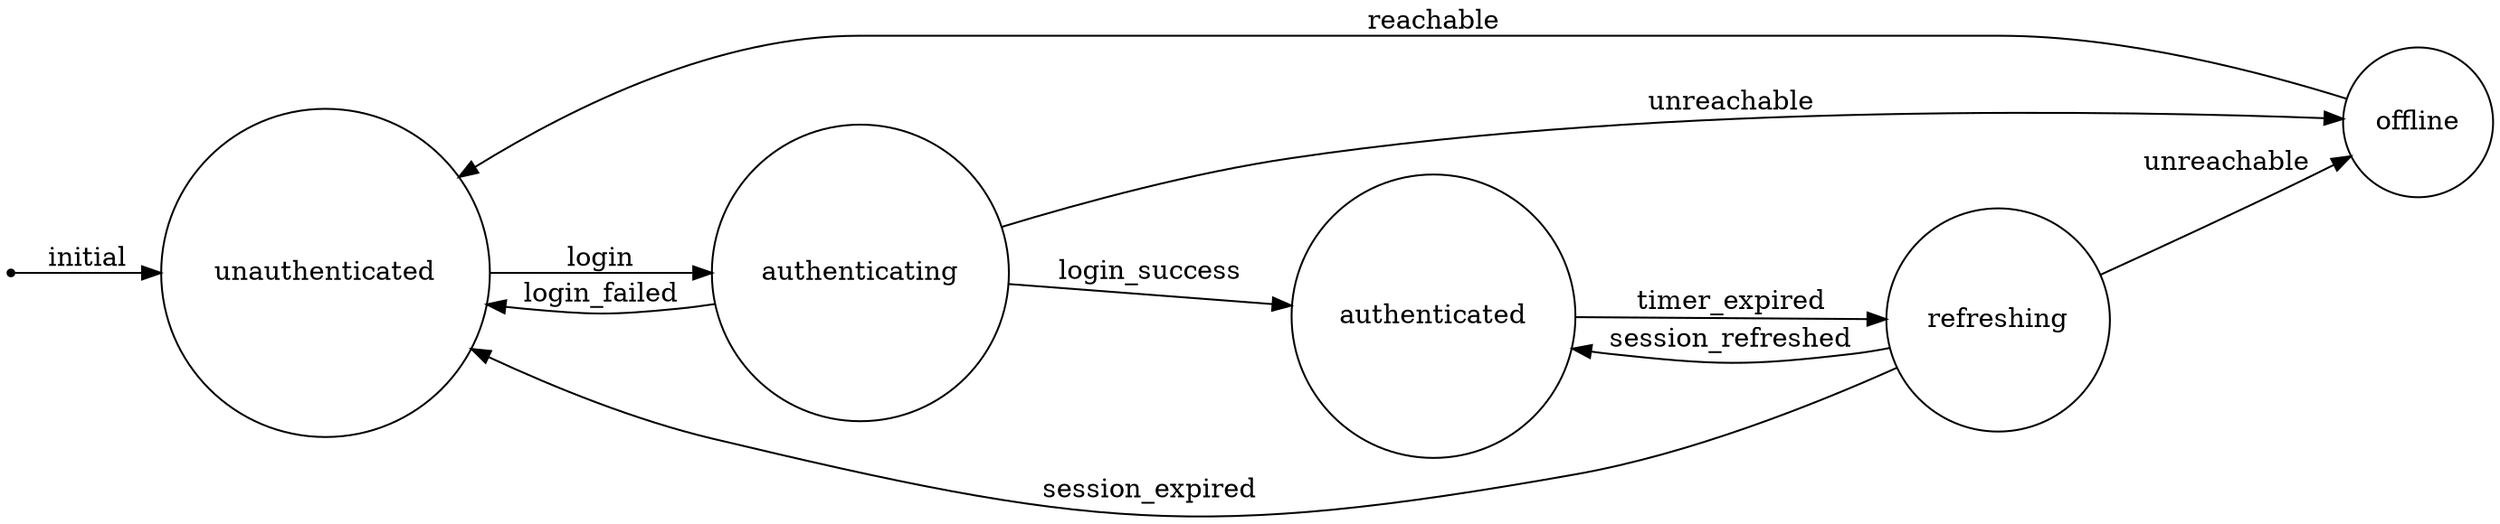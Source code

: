 digraph auth {
  rankdir=LR;
  
  node [shape = circle];
  initial [shape = point ];

  // Our actual states
  offline
  unauthenticated
  authenticating
  authenticated
  refreshing

  // Set your 'initial' state using the 'initial' transition.
  // The source node is ignored for this special transition.
  initial -> unauthenticated [label = "initial"]

  // Our transitions
  unauthenticated -> authenticating [label="login"]
  authenticating -> authenticated [label="login_success"]
  authenticating -> unauthenticated [label="login_failed"]
  authenticated -> refreshing [label = "timer_expired"]
  refreshing -> authenticated [label = "session_refreshed"]
  refreshing -> unauthenticated [label = "session_expired"]

  { authenticating refreshing } -> offline [label = "unreachable"]
  offline -> unauthenticated [label = "reachable"]

}
